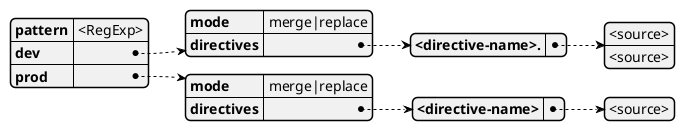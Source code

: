 @startjson
{
  "pattern": "<RegExp>",
  "dev": {
    "mode": "merge|replace",
    "directives": {
      "<directive-name>.": ["<source>", "<source>"]
    }
  },
  "prod": {
    "mode": "merge|replace",
    "directives": {
      "<directive-name>": ["<source>"]
    }
  }
}
@endjson
